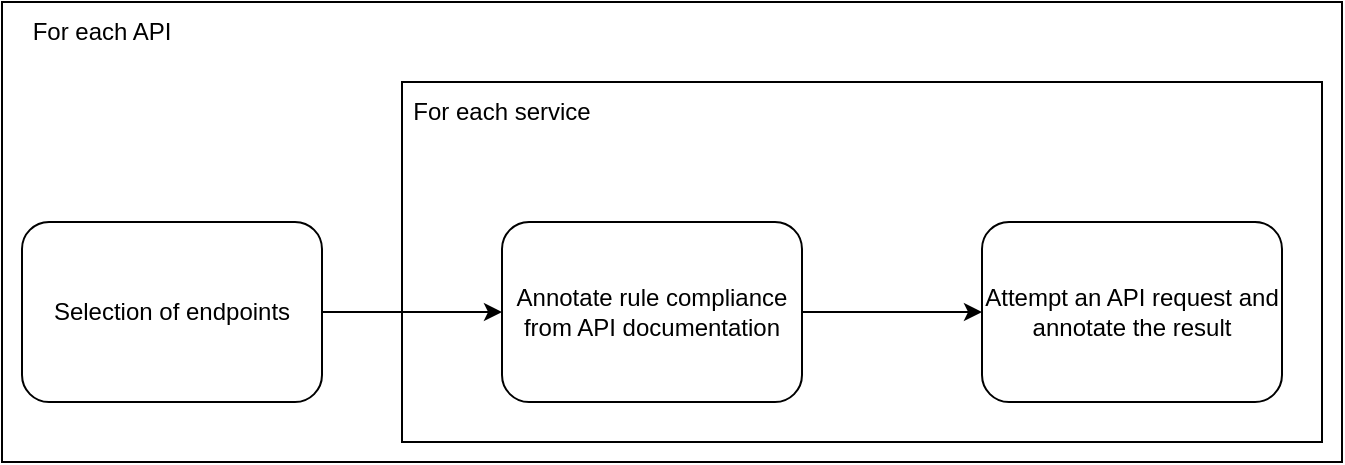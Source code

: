 <mxfile version="24.5.3" type="device">
  <diagram name="Page-1" id="n7LZLgBobZrZAuqCea2R">
    <mxGraphModel dx="1434" dy="969" grid="1" gridSize="10" guides="1" tooltips="1" connect="1" arrows="1" fold="1" page="1" pageScale="1" pageWidth="850" pageHeight="1100" math="0" shadow="0">
      <root>
        <mxCell id="0" />
        <mxCell id="1" parent="0" />
        <mxCell id="TnzbE9qwUgnVg1Dg4Yx0-6" value="" style="edgeStyle=orthogonalEdgeStyle;rounded=0;orthogonalLoop=1;jettySize=auto;html=1;" parent="1" source="TnzbE9qwUgnVg1Dg4Yx0-1" target="TnzbE9qwUgnVg1Dg4Yx0-4" edge="1">
          <mxGeometry relative="1" as="geometry" />
        </mxCell>
        <mxCell id="TnzbE9qwUgnVg1Dg4Yx0-1" value="Selection of endpoints" style="rounded=1;whiteSpace=wrap;html=1;" parent="1" vertex="1">
          <mxGeometry x="80" y="190" width="150" height="90" as="geometry" />
        </mxCell>
        <mxCell id="TnzbE9qwUgnVg1Dg4Yx0-7" value="" style="edgeStyle=orthogonalEdgeStyle;rounded=0;orthogonalLoop=1;jettySize=auto;html=1;" parent="1" source="TnzbE9qwUgnVg1Dg4Yx0-4" target="TnzbE9qwUgnVg1Dg4Yx0-5" edge="1">
          <mxGeometry relative="1" as="geometry" />
        </mxCell>
        <mxCell id="TnzbE9qwUgnVg1Dg4Yx0-4" value="Annotate rule compliance from API documentation" style="rounded=1;whiteSpace=wrap;html=1;" parent="1" vertex="1">
          <mxGeometry x="320" y="190" width="150" height="90" as="geometry" />
        </mxCell>
        <mxCell id="TnzbE9qwUgnVg1Dg4Yx0-5" value="Attempt an API request and annotate the result" style="rounded=1;whiteSpace=wrap;html=1;" parent="1" vertex="1">
          <mxGeometry x="560" y="190" width="150" height="90" as="geometry" />
        </mxCell>
        <mxCell id="TnzbE9qwUgnVg1Dg4Yx0-8" value="" style="rounded=0;whiteSpace=wrap;html=1;fillColor=none;" parent="1" vertex="1">
          <mxGeometry x="70" y="80" width="670" height="230" as="geometry" />
        </mxCell>
        <mxCell id="TnzbE9qwUgnVg1Dg4Yx0-9" value="" style="rounded=0;whiteSpace=wrap;html=1;fillColor=none;" parent="1" vertex="1">
          <mxGeometry x="270" y="120" width="460" height="180" as="geometry" />
        </mxCell>
        <mxCell id="TnzbE9qwUgnVg1Dg4Yx0-10" value="For each API" style="text;html=1;align=center;verticalAlign=middle;whiteSpace=wrap;rounded=0;" parent="1" vertex="1">
          <mxGeometry x="80" y="80" width="80" height="30" as="geometry" />
        </mxCell>
        <mxCell id="TnzbE9qwUgnVg1Dg4Yx0-11" value="For each service" style="text;html=1;align=center;verticalAlign=middle;whiteSpace=wrap;rounded=0;" parent="1" vertex="1">
          <mxGeometry x="270" y="120" width="100" height="30" as="geometry" />
        </mxCell>
      </root>
    </mxGraphModel>
  </diagram>
</mxfile>
